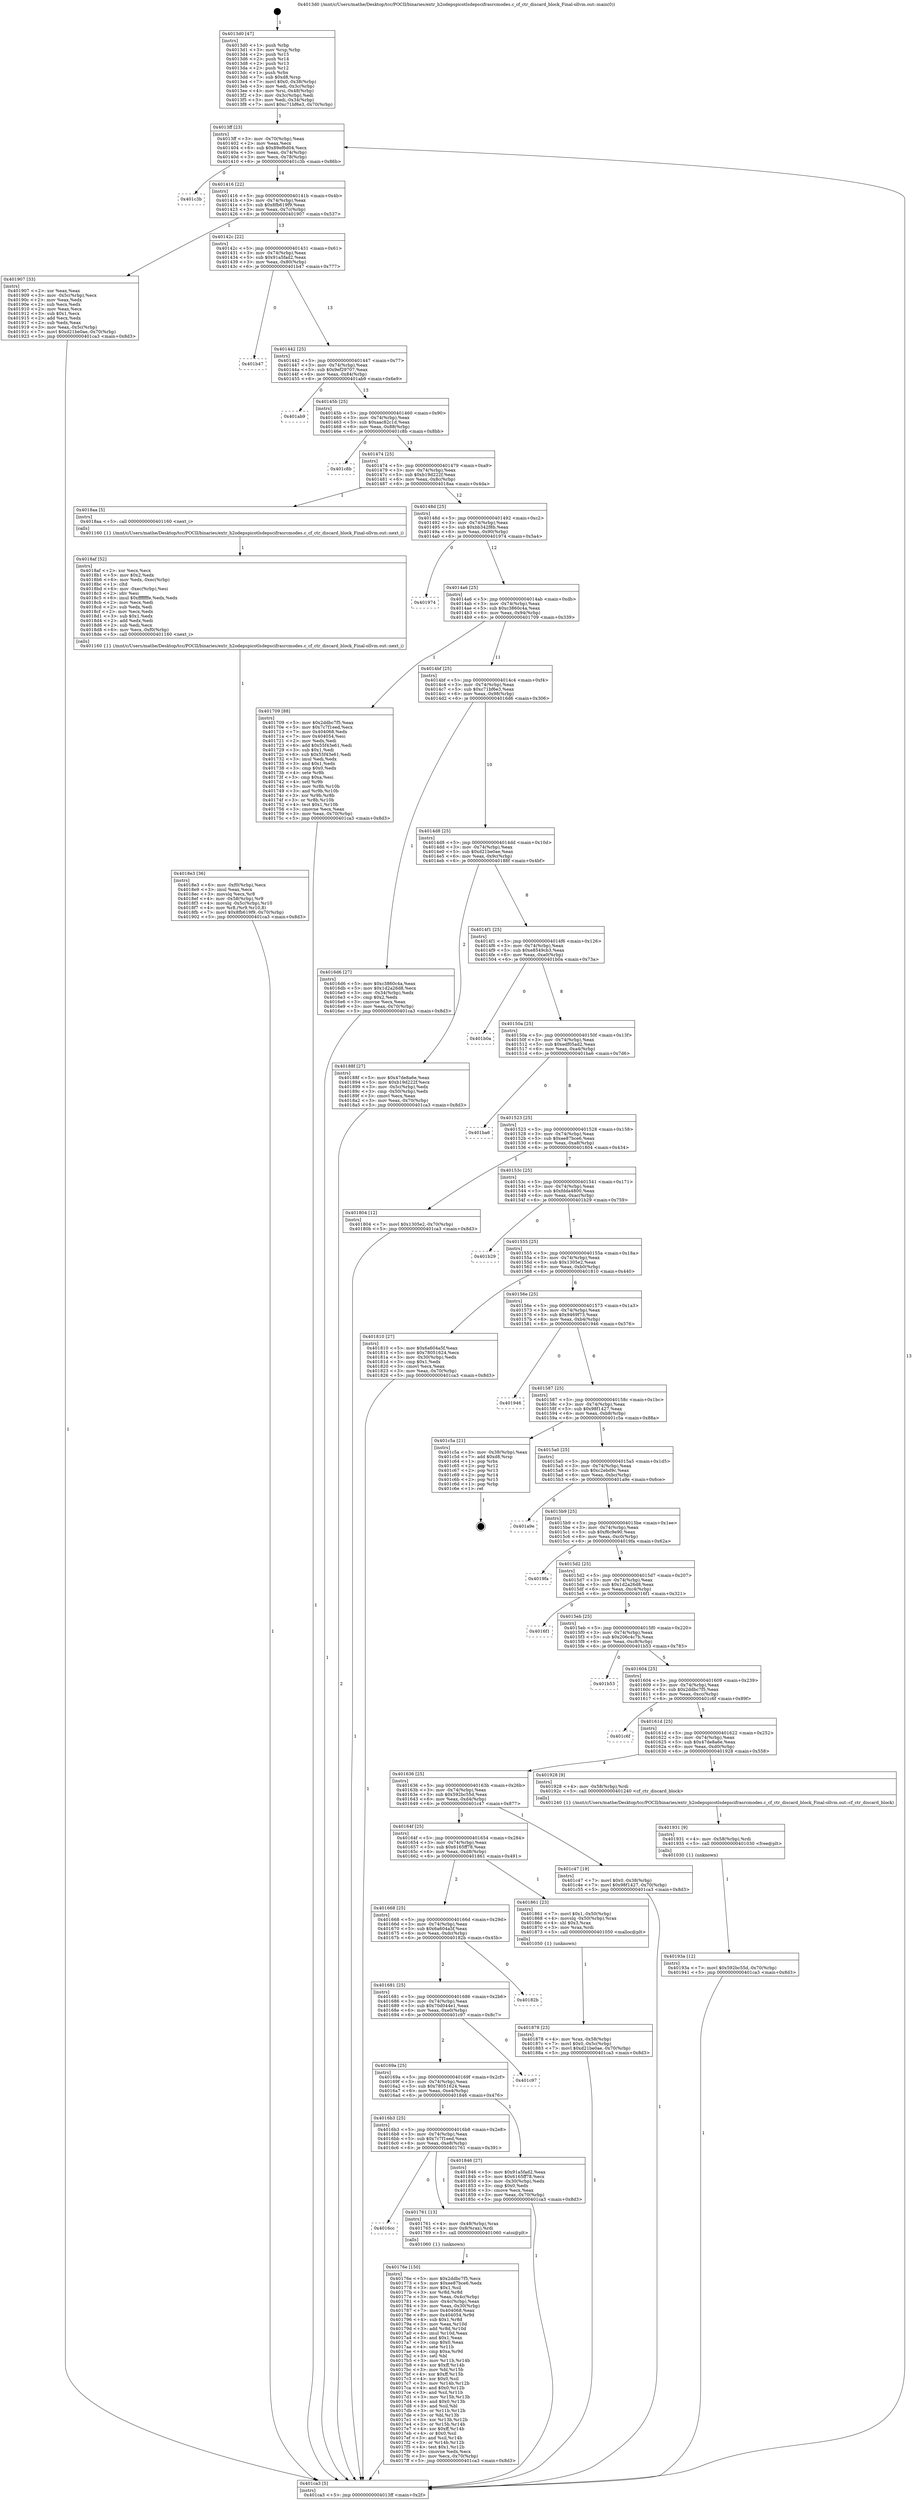 digraph "0x4013d0" {
  label = "0x4013d0 (/mnt/c/Users/mathe/Desktop/tcc/POCII/binaries/extr_h2odepspicotlsdepscifrasrcmodes.c_cf_ctr_discard_block_Final-ollvm.out::main(0))"
  labelloc = "t"
  node[shape=record]

  Entry [label="",width=0.3,height=0.3,shape=circle,fillcolor=black,style=filled]
  "0x4013ff" [label="{
     0x4013ff [23]\l
     | [instrs]\l
     &nbsp;&nbsp;0x4013ff \<+3\>: mov -0x70(%rbp),%eax\l
     &nbsp;&nbsp;0x401402 \<+2\>: mov %eax,%ecx\l
     &nbsp;&nbsp;0x401404 \<+6\>: sub $0x89ef6d04,%ecx\l
     &nbsp;&nbsp;0x40140a \<+3\>: mov %eax,-0x74(%rbp)\l
     &nbsp;&nbsp;0x40140d \<+3\>: mov %ecx,-0x78(%rbp)\l
     &nbsp;&nbsp;0x401410 \<+6\>: je 0000000000401c3b \<main+0x86b\>\l
  }"]
  "0x401c3b" [label="{
     0x401c3b\l
  }", style=dashed]
  "0x401416" [label="{
     0x401416 [22]\l
     | [instrs]\l
     &nbsp;&nbsp;0x401416 \<+5\>: jmp 000000000040141b \<main+0x4b\>\l
     &nbsp;&nbsp;0x40141b \<+3\>: mov -0x74(%rbp),%eax\l
     &nbsp;&nbsp;0x40141e \<+5\>: sub $0x8fb619f9,%eax\l
     &nbsp;&nbsp;0x401423 \<+3\>: mov %eax,-0x7c(%rbp)\l
     &nbsp;&nbsp;0x401426 \<+6\>: je 0000000000401907 \<main+0x537\>\l
  }"]
  Exit [label="",width=0.3,height=0.3,shape=circle,fillcolor=black,style=filled,peripheries=2]
  "0x401907" [label="{
     0x401907 [33]\l
     | [instrs]\l
     &nbsp;&nbsp;0x401907 \<+2\>: xor %eax,%eax\l
     &nbsp;&nbsp;0x401909 \<+3\>: mov -0x5c(%rbp),%ecx\l
     &nbsp;&nbsp;0x40190c \<+2\>: mov %eax,%edx\l
     &nbsp;&nbsp;0x40190e \<+2\>: sub %ecx,%edx\l
     &nbsp;&nbsp;0x401910 \<+2\>: mov %eax,%ecx\l
     &nbsp;&nbsp;0x401912 \<+3\>: sub $0x1,%ecx\l
     &nbsp;&nbsp;0x401915 \<+2\>: add %ecx,%edx\l
     &nbsp;&nbsp;0x401917 \<+2\>: sub %edx,%eax\l
     &nbsp;&nbsp;0x401919 \<+3\>: mov %eax,-0x5c(%rbp)\l
     &nbsp;&nbsp;0x40191c \<+7\>: movl $0xd21be0ae,-0x70(%rbp)\l
     &nbsp;&nbsp;0x401923 \<+5\>: jmp 0000000000401ca3 \<main+0x8d3\>\l
  }"]
  "0x40142c" [label="{
     0x40142c [22]\l
     | [instrs]\l
     &nbsp;&nbsp;0x40142c \<+5\>: jmp 0000000000401431 \<main+0x61\>\l
     &nbsp;&nbsp;0x401431 \<+3\>: mov -0x74(%rbp),%eax\l
     &nbsp;&nbsp;0x401434 \<+5\>: sub $0x91a5fad2,%eax\l
     &nbsp;&nbsp;0x401439 \<+3\>: mov %eax,-0x80(%rbp)\l
     &nbsp;&nbsp;0x40143c \<+6\>: je 0000000000401b47 \<main+0x777\>\l
  }"]
  "0x40193a" [label="{
     0x40193a [12]\l
     | [instrs]\l
     &nbsp;&nbsp;0x40193a \<+7\>: movl $0x592bc55d,-0x70(%rbp)\l
     &nbsp;&nbsp;0x401941 \<+5\>: jmp 0000000000401ca3 \<main+0x8d3\>\l
  }"]
  "0x401b47" [label="{
     0x401b47\l
  }", style=dashed]
  "0x401442" [label="{
     0x401442 [25]\l
     | [instrs]\l
     &nbsp;&nbsp;0x401442 \<+5\>: jmp 0000000000401447 \<main+0x77\>\l
     &nbsp;&nbsp;0x401447 \<+3\>: mov -0x74(%rbp),%eax\l
     &nbsp;&nbsp;0x40144a \<+5\>: sub $0x9ef29707,%eax\l
     &nbsp;&nbsp;0x40144f \<+6\>: mov %eax,-0x84(%rbp)\l
     &nbsp;&nbsp;0x401455 \<+6\>: je 0000000000401ab9 \<main+0x6e9\>\l
  }"]
  "0x401931" [label="{
     0x401931 [9]\l
     | [instrs]\l
     &nbsp;&nbsp;0x401931 \<+4\>: mov -0x58(%rbp),%rdi\l
     &nbsp;&nbsp;0x401935 \<+5\>: call 0000000000401030 \<free@plt\>\l
     | [calls]\l
     &nbsp;&nbsp;0x401030 \{1\} (unknown)\l
  }"]
  "0x401ab9" [label="{
     0x401ab9\l
  }", style=dashed]
  "0x40145b" [label="{
     0x40145b [25]\l
     | [instrs]\l
     &nbsp;&nbsp;0x40145b \<+5\>: jmp 0000000000401460 \<main+0x90\>\l
     &nbsp;&nbsp;0x401460 \<+3\>: mov -0x74(%rbp),%eax\l
     &nbsp;&nbsp;0x401463 \<+5\>: sub $0xaac82c1d,%eax\l
     &nbsp;&nbsp;0x401468 \<+6\>: mov %eax,-0x88(%rbp)\l
     &nbsp;&nbsp;0x40146e \<+6\>: je 0000000000401c8b \<main+0x8bb\>\l
  }"]
  "0x4018e3" [label="{
     0x4018e3 [36]\l
     | [instrs]\l
     &nbsp;&nbsp;0x4018e3 \<+6\>: mov -0xf0(%rbp),%ecx\l
     &nbsp;&nbsp;0x4018e9 \<+3\>: imul %eax,%ecx\l
     &nbsp;&nbsp;0x4018ec \<+3\>: movslq %ecx,%r8\l
     &nbsp;&nbsp;0x4018ef \<+4\>: mov -0x58(%rbp),%r9\l
     &nbsp;&nbsp;0x4018f3 \<+4\>: movslq -0x5c(%rbp),%r10\l
     &nbsp;&nbsp;0x4018f7 \<+4\>: mov %r8,(%r9,%r10,8)\l
     &nbsp;&nbsp;0x4018fb \<+7\>: movl $0x8fb619f9,-0x70(%rbp)\l
     &nbsp;&nbsp;0x401902 \<+5\>: jmp 0000000000401ca3 \<main+0x8d3\>\l
  }"]
  "0x401c8b" [label="{
     0x401c8b\l
  }", style=dashed]
  "0x401474" [label="{
     0x401474 [25]\l
     | [instrs]\l
     &nbsp;&nbsp;0x401474 \<+5\>: jmp 0000000000401479 \<main+0xa9\>\l
     &nbsp;&nbsp;0x401479 \<+3\>: mov -0x74(%rbp),%eax\l
     &nbsp;&nbsp;0x40147c \<+5\>: sub $0xb19d222f,%eax\l
     &nbsp;&nbsp;0x401481 \<+6\>: mov %eax,-0x8c(%rbp)\l
     &nbsp;&nbsp;0x401487 \<+6\>: je 00000000004018aa \<main+0x4da\>\l
  }"]
  "0x4018af" [label="{
     0x4018af [52]\l
     | [instrs]\l
     &nbsp;&nbsp;0x4018af \<+2\>: xor %ecx,%ecx\l
     &nbsp;&nbsp;0x4018b1 \<+5\>: mov $0x2,%edx\l
     &nbsp;&nbsp;0x4018b6 \<+6\>: mov %edx,-0xec(%rbp)\l
     &nbsp;&nbsp;0x4018bc \<+1\>: cltd\l
     &nbsp;&nbsp;0x4018bd \<+6\>: mov -0xec(%rbp),%esi\l
     &nbsp;&nbsp;0x4018c3 \<+2\>: idiv %esi\l
     &nbsp;&nbsp;0x4018c5 \<+6\>: imul $0xfffffffe,%edx,%edx\l
     &nbsp;&nbsp;0x4018cb \<+2\>: mov %ecx,%edi\l
     &nbsp;&nbsp;0x4018cd \<+2\>: sub %edx,%edi\l
     &nbsp;&nbsp;0x4018cf \<+2\>: mov %ecx,%edx\l
     &nbsp;&nbsp;0x4018d1 \<+3\>: sub $0x1,%edx\l
     &nbsp;&nbsp;0x4018d4 \<+2\>: add %edx,%edi\l
     &nbsp;&nbsp;0x4018d6 \<+2\>: sub %edi,%ecx\l
     &nbsp;&nbsp;0x4018d8 \<+6\>: mov %ecx,-0xf0(%rbp)\l
     &nbsp;&nbsp;0x4018de \<+5\>: call 0000000000401160 \<next_i\>\l
     | [calls]\l
     &nbsp;&nbsp;0x401160 \{1\} (/mnt/c/Users/mathe/Desktop/tcc/POCII/binaries/extr_h2odepspicotlsdepscifrasrcmodes.c_cf_ctr_discard_block_Final-ollvm.out::next_i)\l
  }"]
  "0x4018aa" [label="{
     0x4018aa [5]\l
     | [instrs]\l
     &nbsp;&nbsp;0x4018aa \<+5\>: call 0000000000401160 \<next_i\>\l
     | [calls]\l
     &nbsp;&nbsp;0x401160 \{1\} (/mnt/c/Users/mathe/Desktop/tcc/POCII/binaries/extr_h2odepspicotlsdepscifrasrcmodes.c_cf_ctr_discard_block_Final-ollvm.out::next_i)\l
  }"]
  "0x40148d" [label="{
     0x40148d [25]\l
     | [instrs]\l
     &nbsp;&nbsp;0x40148d \<+5\>: jmp 0000000000401492 \<main+0xc2\>\l
     &nbsp;&nbsp;0x401492 \<+3\>: mov -0x74(%rbp),%eax\l
     &nbsp;&nbsp;0x401495 \<+5\>: sub $0xbb342f8b,%eax\l
     &nbsp;&nbsp;0x40149a \<+6\>: mov %eax,-0x90(%rbp)\l
     &nbsp;&nbsp;0x4014a0 \<+6\>: je 0000000000401974 \<main+0x5a4\>\l
  }"]
  "0x401878" [label="{
     0x401878 [23]\l
     | [instrs]\l
     &nbsp;&nbsp;0x401878 \<+4\>: mov %rax,-0x58(%rbp)\l
     &nbsp;&nbsp;0x40187c \<+7\>: movl $0x0,-0x5c(%rbp)\l
     &nbsp;&nbsp;0x401883 \<+7\>: movl $0xd21be0ae,-0x70(%rbp)\l
     &nbsp;&nbsp;0x40188a \<+5\>: jmp 0000000000401ca3 \<main+0x8d3\>\l
  }"]
  "0x401974" [label="{
     0x401974\l
  }", style=dashed]
  "0x4014a6" [label="{
     0x4014a6 [25]\l
     | [instrs]\l
     &nbsp;&nbsp;0x4014a6 \<+5\>: jmp 00000000004014ab \<main+0xdb\>\l
     &nbsp;&nbsp;0x4014ab \<+3\>: mov -0x74(%rbp),%eax\l
     &nbsp;&nbsp;0x4014ae \<+5\>: sub $0xc3860c4a,%eax\l
     &nbsp;&nbsp;0x4014b3 \<+6\>: mov %eax,-0x94(%rbp)\l
     &nbsp;&nbsp;0x4014b9 \<+6\>: je 0000000000401709 \<main+0x339\>\l
  }"]
  "0x40176e" [label="{
     0x40176e [150]\l
     | [instrs]\l
     &nbsp;&nbsp;0x40176e \<+5\>: mov $0x2ddbc7f5,%ecx\l
     &nbsp;&nbsp;0x401773 \<+5\>: mov $0xee87bce6,%edx\l
     &nbsp;&nbsp;0x401778 \<+3\>: mov $0x1,%sil\l
     &nbsp;&nbsp;0x40177b \<+3\>: xor %r8d,%r8d\l
     &nbsp;&nbsp;0x40177e \<+3\>: mov %eax,-0x4c(%rbp)\l
     &nbsp;&nbsp;0x401781 \<+3\>: mov -0x4c(%rbp),%eax\l
     &nbsp;&nbsp;0x401784 \<+3\>: mov %eax,-0x30(%rbp)\l
     &nbsp;&nbsp;0x401787 \<+7\>: mov 0x404068,%eax\l
     &nbsp;&nbsp;0x40178e \<+8\>: mov 0x404054,%r9d\l
     &nbsp;&nbsp;0x401796 \<+4\>: sub $0x1,%r8d\l
     &nbsp;&nbsp;0x40179a \<+3\>: mov %eax,%r10d\l
     &nbsp;&nbsp;0x40179d \<+3\>: add %r8d,%r10d\l
     &nbsp;&nbsp;0x4017a0 \<+4\>: imul %r10d,%eax\l
     &nbsp;&nbsp;0x4017a4 \<+3\>: and $0x1,%eax\l
     &nbsp;&nbsp;0x4017a7 \<+3\>: cmp $0x0,%eax\l
     &nbsp;&nbsp;0x4017aa \<+4\>: sete %r11b\l
     &nbsp;&nbsp;0x4017ae \<+4\>: cmp $0xa,%r9d\l
     &nbsp;&nbsp;0x4017b2 \<+3\>: setl %bl\l
     &nbsp;&nbsp;0x4017b5 \<+3\>: mov %r11b,%r14b\l
     &nbsp;&nbsp;0x4017b8 \<+4\>: xor $0xff,%r14b\l
     &nbsp;&nbsp;0x4017bc \<+3\>: mov %bl,%r15b\l
     &nbsp;&nbsp;0x4017bf \<+4\>: xor $0xff,%r15b\l
     &nbsp;&nbsp;0x4017c3 \<+4\>: xor $0x0,%sil\l
     &nbsp;&nbsp;0x4017c7 \<+3\>: mov %r14b,%r12b\l
     &nbsp;&nbsp;0x4017ca \<+4\>: and $0x0,%r12b\l
     &nbsp;&nbsp;0x4017ce \<+3\>: and %sil,%r11b\l
     &nbsp;&nbsp;0x4017d1 \<+3\>: mov %r15b,%r13b\l
     &nbsp;&nbsp;0x4017d4 \<+4\>: and $0x0,%r13b\l
     &nbsp;&nbsp;0x4017d8 \<+3\>: and %sil,%bl\l
     &nbsp;&nbsp;0x4017db \<+3\>: or %r11b,%r12b\l
     &nbsp;&nbsp;0x4017de \<+3\>: or %bl,%r13b\l
     &nbsp;&nbsp;0x4017e1 \<+3\>: xor %r13b,%r12b\l
     &nbsp;&nbsp;0x4017e4 \<+3\>: or %r15b,%r14b\l
     &nbsp;&nbsp;0x4017e7 \<+4\>: xor $0xff,%r14b\l
     &nbsp;&nbsp;0x4017eb \<+4\>: or $0x0,%sil\l
     &nbsp;&nbsp;0x4017ef \<+3\>: and %sil,%r14b\l
     &nbsp;&nbsp;0x4017f2 \<+3\>: or %r14b,%r12b\l
     &nbsp;&nbsp;0x4017f5 \<+4\>: test $0x1,%r12b\l
     &nbsp;&nbsp;0x4017f9 \<+3\>: cmovne %edx,%ecx\l
     &nbsp;&nbsp;0x4017fc \<+3\>: mov %ecx,-0x70(%rbp)\l
     &nbsp;&nbsp;0x4017ff \<+5\>: jmp 0000000000401ca3 \<main+0x8d3\>\l
  }"]
  "0x401709" [label="{
     0x401709 [88]\l
     | [instrs]\l
     &nbsp;&nbsp;0x401709 \<+5\>: mov $0x2ddbc7f5,%eax\l
     &nbsp;&nbsp;0x40170e \<+5\>: mov $0x7c7f1eed,%ecx\l
     &nbsp;&nbsp;0x401713 \<+7\>: mov 0x404068,%edx\l
     &nbsp;&nbsp;0x40171a \<+7\>: mov 0x404054,%esi\l
     &nbsp;&nbsp;0x401721 \<+2\>: mov %edx,%edi\l
     &nbsp;&nbsp;0x401723 \<+6\>: add $0x55f43e61,%edi\l
     &nbsp;&nbsp;0x401729 \<+3\>: sub $0x1,%edi\l
     &nbsp;&nbsp;0x40172c \<+6\>: sub $0x55f43e61,%edi\l
     &nbsp;&nbsp;0x401732 \<+3\>: imul %edi,%edx\l
     &nbsp;&nbsp;0x401735 \<+3\>: and $0x1,%edx\l
     &nbsp;&nbsp;0x401738 \<+3\>: cmp $0x0,%edx\l
     &nbsp;&nbsp;0x40173b \<+4\>: sete %r8b\l
     &nbsp;&nbsp;0x40173f \<+3\>: cmp $0xa,%esi\l
     &nbsp;&nbsp;0x401742 \<+4\>: setl %r9b\l
     &nbsp;&nbsp;0x401746 \<+3\>: mov %r8b,%r10b\l
     &nbsp;&nbsp;0x401749 \<+3\>: and %r9b,%r10b\l
     &nbsp;&nbsp;0x40174c \<+3\>: xor %r9b,%r8b\l
     &nbsp;&nbsp;0x40174f \<+3\>: or %r8b,%r10b\l
     &nbsp;&nbsp;0x401752 \<+4\>: test $0x1,%r10b\l
     &nbsp;&nbsp;0x401756 \<+3\>: cmovne %ecx,%eax\l
     &nbsp;&nbsp;0x401759 \<+3\>: mov %eax,-0x70(%rbp)\l
     &nbsp;&nbsp;0x40175c \<+5\>: jmp 0000000000401ca3 \<main+0x8d3\>\l
  }"]
  "0x4014bf" [label="{
     0x4014bf [25]\l
     | [instrs]\l
     &nbsp;&nbsp;0x4014bf \<+5\>: jmp 00000000004014c4 \<main+0xf4\>\l
     &nbsp;&nbsp;0x4014c4 \<+3\>: mov -0x74(%rbp),%eax\l
     &nbsp;&nbsp;0x4014c7 \<+5\>: sub $0xc71bf6e3,%eax\l
     &nbsp;&nbsp;0x4014cc \<+6\>: mov %eax,-0x98(%rbp)\l
     &nbsp;&nbsp;0x4014d2 \<+6\>: je 00000000004016d6 \<main+0x306\>\l
  }"]
  "0x4016cc" [label="{
     0x4016cc\l
  }", style=dashed]
  "0x4016d6" [label="{
     0x4016d6 [27]\l
     | [instrs]\l
     &nbsp;&nbsp;0x4016d6 \<+5\>: mov $0xc3860c4a,%eax\l
     &nbsp;&nbsp;0x4016db \<+5\>: mov $0x1d2a26d8,%ecx\l
     &nbsp;&nbsp;0x4016e0 \<+3\>: mov -0x34(%rbp),%edx\l
     &nbsp;&nbsp;0x4016e3 \<+3\>: cmp $0x2,%edx\l
     &nbsp;&nbsp;0x4016e6 \<+3\>: cmovne %ecx,%eax\l
     &nbsp;&nbsp;0x4016e9 \<+3\>: mov %eax,-0x70(%rbp)\l
     &nbsp;&nbsp;0x4016ec \<+5\>: jmp 0000000000401ca3 \<main+0x8d3\>\l
  }"]
  "0x4014d8" [label="{
     0x4014d8 [25]\l
     | [instrs]\l
     &nbsp;&nbsp;0x4014d8 \<+5\>: jmp 00000000004014dd \<main+0x10d\>\l
     &nbsp;&nbsp;0x4014dd \<+3\>: mov -0x74(%rbp),%eax\l
     &nbsp;&nbsp;0x4014e0 \<+5\>: sub $0xd21be0ae,%eax\l
     &nbsp;&nbsp;0x4014e5 \<+6\>: mov %eax,-0x9c(%rbp)\l
     &nbsp;&nbsp;0x4014eb \<+6\>: je 000000000040188f \<main+0x4bf\>\l
  }"]
  "0x401ca3" [label="{
     0x401ca3 [5]\l
     | [instrs]\l
     &nbsp;&nbsp;0x401ca3 \<+5\>: jmp 00000000004013ff \<main+0x2f\>\l
  }"]
  "0x4013d0" [label="{
     0x4013d0 [47]\l
     | [instrs]\l
     &nbsp;&nbsp;0x4013d0 \<+1\>: push %rbp\l
     &nbsp;&nbsp;0x4013d1 \<+3\>: mov %rsp,%rbp\l
     &nbsp;&nbsp;0x4013d4 \<+2\>: push %r15\l
     &nbsp;&nbsp;0x4013d6 \<+2\>: push %r14\l
     &nbsp;&nbsp;0x4013d8 \<+2\>: push %r13\l
     &nbsp;&nbsp;0x4013da \<+2\>: push %r12\l
     &nbsp;&nbsp;0x4013dc \<+1\>: push %rbx\l
     &nbsp;&nbsp;0x4013dd \<+7\>: sub $0xd8,%rsp\l
     &nbsp;&nbsp;0x4013e4 \<+7\>: movl $0x0,-0x38(%rbp)\l
     &nbsp;&nbsp;0x4013eb \<+3\>: mov %edi,-0x3c(%rbp)\l
     &nbsp;&nbsp;0x4013ee \<+4\>: mov %rsi,-0x48(%rbp)\l
     &nbsp;&nbsp;0x4013f2 \<+3\>: mov -0x3c(%rbp),%edi\l
     &nbsp;&nbsp;0x4013f5 \<+3\>: mov %edi,-0x34(%rbp)\l
     &nbsp;&nbsp;0x4013f8 \<+7\>: movl $0xc71bf6e3,-0x70(%rbp)\l
  }"]
  "0x401761" [label="{
     0x401761 [13]\l
     | [instrs]\l
     &nbsp;&nbsp;0x401761 \<+4\>: mov -0x48(%rbp),%rax\l
     &nbsp;&nbsp;0x401765 \<+4\>: mov 0x8(%rax),%rdi\l
     &nbsp;&nbsp;0x401769 \<+5\>: call 0000000000401060 \<atoi@plt\>\l
     | [calls]\l
     &nbsp;&nbsp;0x401060 \{1\} (unknown)\l
  }"]
  "0x40188f" [label="{
     0x40188f [27]\l
     | [instrs]\l
     &nbsp;&nbsp;0x40188f \<+5\>: mov $0x47de8a6e,%eax\l
     &nbsp;&nbsp;0x401894 \<+5\>: mov $0xb19d222f,%ecx\l
     &nbsp;&nbsp;0x401899 \<+3\>: mov -0x5c(%rbp),%edx\l
     &nbsp;&nbsp;0x40189c \<+3\>: cmp -0x50(%rbp),%edx\l
     &nbsp;&nbsp;0x40189f \<+3\>: cmovl %ecx,%eax\l
     &nbsp;&nbsp;0x4018a2 \<+3\>: mov %eax,-0x70(%rbp)\l
     &nbsp;&nbsp;0x4018a5 \<+5\>: jmp 0000000000401ca3 \<main+0x8d3\>\l
  }"]
  "0x4014f1" [label="{
     0x4014f1 [25]\l
     | [instrs]\l
     &nbsp;&nbsp;0x4014f1 \<+5\>: jmp 00000000004014f6 \<main+0x126\>\l
     &nbsp;&nbsp;0x4014f6 \<+3\>: mov -0x74(%rbp),%eax\l
     &nbsp;&nbsp;0x4014f9 \<+5\>: sub $0xe8549cb3,%eax\l
     &nbsp;&nbsp;0x4014fe \<+6\>: mov %eax,-0xa0(%rbp)\l
     &nbsp;&nbsp;0x401504 \<+6\>: je 0000000000401b0a \<main+0x73a\>\l
  }"]
  "0x4016b3" [label="{
     0x4016b3 [25]\l
     | [instrs]\l
     &nbsp;&nbsp;0x4016b3 \<+5\>: jmp 00000000004016b8 \<main+0x2e8\>\l
     &nbsp;&nbsp;0x4016b8 \<+3\>: mov -0x74(%rbp),%eax\l
     &nbsp;&nbsp;0x4016bb \<+5\>: sub $0x7c7f1eed,%eax\l
     &nbsp;&nbsp;0x4016c0 \<+6\>: mov %eax,-0xe8(%rbp)\l
     &nbsp;&nbsp;0x4016c6 \<+6\>: je 0000000000401761 \<main+0x391\>\l
  }"]
  "0x401b0a" [label="{
     0x401b0a\l
  }", style=dashed]
  "0x40150a" [label="{
     0x40150a [25]\l
     | [instrs]\l
     &nbsp;&nbsp;0x40150a \<+5\>: jmp 000000000040150f \<main+0x13f\>\l
     &nbsp;&nbsp;0x40150f \<+3\>: mov -0x74(%rbp),%eax\l
     &nbsp;&nbsp;0x401512 \<+5\>: sub $0xedf05ad2,%eax\l
     &nbsp;&nbsp;0x401517 \<+6\>: mov %eax,-0xa4(%rbp)\l
     &nbsp;&nbsp;0x40151d \<+6\>: je 0000000000401ba6 \<main+0x7d6\>\l
  }"]
  "0x401846" [label="{
     0x401846 [27]\l
     | [instrs]\l
     &nbsp;&nbsp;0x401846 \<+5\>: mov $0x91a5fad2,%eax\l
     &nbsp;&nbsp;0x40184b \<+5\>: mov $0x6165ff78,%ecx\l
     &nbsp;&nbsp;0x401850 \<+3\>: mov -0x30(%rbp),%edx\l
     &nbsp;&nbsp;0x401853 \<+3\>: cmp $0x0,%edx\l
     &nbsp;&nbsp;0x401856 \<+3\>: cmove %ecx,%eax\l
     &nbsp;&nbsp;0x401859 \<+3\>: mov %eax,-0x70(%rbp)\l
     &nbsp;&nbsp;0x40185c \<+5\>: jmp 0000000000401ca3 \<main+0x8d3\>\l
  }"]
  "0x401ba6" [label="{
     0x401ba6\l
  }", style=dashed]
  "0x401523" [label="{
     0x401523 [25]\l
     | [instrs]\l
     &nbsp;&nbsp;0x401523 \<+5\>: jmp 0000000000401528 \<main+0x158\>\l
     &nbsp;&nbsp;0x401528 \<+3\>: mov -0x74(%rbp),%eax\l
     &nbsp;&nbsp;0x40152b \<+5\>: sub $0xee87bce6,%eax\l
     &nbsp;&nbsp;0x401530 \<+6\>: mov %eax,-0xa8(%rbp)\l
     &nbsp;&nbsp;0x401536 \<+6\>: je 0000000000401804 \<main+0x434\>\l
  }"]
  "0x40169a" [label="{
     0x40169a [25]\l
     | [instrs]\l
     &nbsp;&nbsp;0x40169a \<+5\>: jmp 000000000040169f \<main+0x2cf\>\l
     &nbsp;&nbsp;0x40169f \<+3\>: mov -0x74(%rbp),%eax\l
     &nbsp;&nbsp;0x4016a2 \<+5\>: sub $0x78051624,%eax\l
     &nbsp;&nbsp;0x4016a7 \<+6\>: mov %eax,-0xe4(%rbp)\l
     &nbsp;&nbsp;0x4016ad \<+6\>: je 0000000000401846 \<main+0x476\>\l
  }"]
  "0x401804" [label="{
     0x401804 [12]\l
     | [instrs]\l
     &nbsp;&nbsp;0x401804 \<+7\>: movl $0x1305e2,-0x70(%rbp)\l
     &nbsp;&nbsp;0x40180b \<+5\>: jmp 0000000000401ca3 \<main+0x8d3\>\l
  }"]
  "0x40153c" [label="{
     0x40153c [25]\l
     | [instrs]\l
     &nbsp;&nbsp;0x40153c \<+5\>: jmp 0000000000401541 \<main+0x171\>\l
     &nbsp;&nbsp;0x401541 \<+3\>: mov -0x74(%rbp),%eax\l
     &nbsp;&nbsp;0x401544 \<+5\>: sub $0xfdda4800,%eax\l
     &nbsp;&nbsp;0x401549 \<+6\>: mov %eax,-0xac(%rbp)\l
     &nbsp;&nbsp;0x40154f \<+6\>: je 0000000000401b29 \<main+0x759\>\l
  }"]
  "0x401c97" [label="{
     0x401c97\l
  }", style=dashed]
  "0x401b29" [label="{
     0x401b29\l
  }", style=dashed]
  "0x401555" [label="{
     0x401555 [25]\l
     | [instrs]\l
     &nbsp;&nbsp;0x401555 \<+5\>: jmp 000000000040155a \<main+0x18a\>\l
     &nbsp;&nbsp;0x40155a \<+3\>: mov -0x74(%rbp),%eax\l
     &nbsp;&nbsp;0x40155d \<+5\>: sub $0x1305e2,%eax\l
     &nbsp;&nbsp;0x401562 \<+6\>: mov %eax,-0xb0(%rbp)\l
     &nbsp;&nbsp;0x401568 \<+6\>: je 0000000000401810 \<main+0x440\>\l
  }"]
  "0x401681" [label="{
     0x401681 [25]\l
     | [instrs]\l
     &nbsp;&nbsp;0x401681 \<+5\>: jmp 0000000000401686 \<main+0x2b6\>\l
     &nbsp;&nbsp;0x401686 \<+3\>: mov -0x74(%rbp),%eax\l
     &nbsp;&nbsp;0x401689 \<+5\>: sub $0x70d044e1,%eax\l
     &nbsp;&nbsp;0x40168e \<+6\>: mov %eax,-0xe0(%rbp)\l
     &nbsp;&nbsp;0x401694 \<+6\>: je 0000000000401c97 \<main+0x8c7\>\l
  }"]
  "0x401810" [label="{
     0x401810 [27]\l
     | [instrs]\l
     &nbsp;&nbsp;0x401810 \<+5\>: mov $0x6a604a5f,%eax\l
     &nbsp;&nbsp;0x401815 \<+5\>: mov $0x78051624,%ecx\l
     &nbsp;&nbsp;0x40181a \<+3\>: mov -0x30(%rbp),%edx\l
     &nbsp;&nbsp;0x40181d \<+3\>: cmp $0x1,%edx\l
     &nbsp;&nbsp;0x401820 \<+3\>: cmovl %ecx,%eax\l
     &nbsp;&nbsp;0x401823 \<+3\>: mov %eax,-0x70(%rbp)\l
     &nbsp;&nbsp;0x401826 \<+5\>: jmp 0000000000401ca3 \<main+0x8d3\>\l
  }"]
  "0x40156e" [label="{
     0x40156e [25]\l
     | [instrs]\l
     &nbsp;&nbsp;0x40156e \<+5\>: jmp 0000000000401573 \<main+0x1a3\>\l
     &nbsp;&nbsp;0x401573 \<+3\>: mov -0x74(%rbp),%eax\l
     &nbsp;&nbsp;0x401576 \<+5\>: sub $0x9469f73,%eax\l
     &nbsp;&nbsp;0x40157b \<+6\>: mov %eax,-0xb4(%rbp)\l
     &nbsp;&nbsp;0x401581 \<+6\>: je 0000000000401946 \<main+0x576\>\l
  }"]
  "0x40182b" [label="{
     0x40182b\l
  }", style=dashed]
  "0x401946" [label="{
     0x401946\l
  }", style=dashed]
  "0x401587" [label="{
     0x401587 [25]\l
     | [instrs]\l
     &nbsp;&nbsp;0x401587 \<+5\>: jmp 000000000040158c \<main+0x1bc\>\l
     &nbsp;&nbsp;0x40158c \<+3\>: mov -0x74(%rbp),%eax\l
     &nbsp;&nbsp;0x40158f \<+5\>: sub $0x98f1427,%eax\l
     &nbsp;&nbsp;0x401594 \<+6\>: mov %eax,-0xb8(%rbp)\l
     &nbsp;&nbsp;0x40159a \<+6\>: je 0000000000401c5a \<main+0x88a\>\l
  }"]
  "0x401668" [label="{
     0x401668 [25]\l
     | [instrs]\l
     &nbsp;&nbsp;0x401668 \<+5\>: jmp 000000000040166d \<main+0x29d\>\l
     &nbsp;&nbsp;0x40166d \<+3\>: mov -0x74(%rbp),%eax\l
     &nbsp;&nbsp;0x401670 \<+5\>: sub $0x6a604a5f,%eax\l
     &nbsp;&nbsp;0x401675 \<+6\>: mov %eax,-0xdc(%rbp)\l
     &nbsp;&nbsp;0x40167b \<+6\>: je 000000000040182b \<main+0x45b\>\l
  }"]
  "0x401c5a" [label="{
     0x401c5a [21]\l
     | [instrs]\l
     &nbsp;&nbsp;0x401c5a \<+3\>: mov -0x38(%rbp),%eax\l
     &nbsp;&nbsp;0x401c5d \<+7\>: add $0xd8,%rsp\l
     &nbsp;&nbsp;0x401c64 \<+1\>: pop %rbx\l
     &nbsp;&nbsp;0x401c65 \<+2\>: pop %r12\l
     &nbsp;&nbsp;0x401c67 \<+2\>: pop %r13\l
     &nbsp;&nbsp;0x401c69 \<+2\>: pop %r14\l
     &nbsp;&nbsp;0x401c6b \<+2\>: pop %r15\l
     &nbsp;&nbsp;0x401c6d \<+1\>: pop %rbp\l
     &nbsp;&nbsp;0x401c6e \<+1\>: ret\l
  }"]
  "0x4015a0" [label="{
     0x4015a0 [25]\l
     | [instrs]\l
     &nbsp;&nbsp;0x4015a0 \<+5\>: jmp 00000000004015a5 \<main+0x1d5\>\l
     &nbsp;&nbsp;0x4015a5 \<+3\>: mov -0x74(%rbp),%eax\l
     &nbsp;&nbsp;0x4015a8 \<+5\>: sub $0xc2ebd9c,%eax\l
     &nbsp;&nbsp;0x4015ad \<+6\>: mov %eax,-0xbc(%rbp)\l
     &nbsp;&nbsp;0x4015b3 \<+6\>: je 0000000000401a9e \<main+0x6ce\>\l
  }"]
  "0x401861" [label="{
     0x401861 [23]\l
     | [instrs]\l
     &nbsp;&nbsp;0x401861 \<+7\>: movl $0x1,-0x50(%rbp)\l
     &nbsp;&nbsp;0x401868 \<+4\>: movslq -0x50(%rbp),%rax\l
     &nbsp;&nbsp;0x40186c \<+4\>: shl $0x3,%rax\l
     &nbsp;&nbsp;0x401870 \<+3\>: mov %rax,%rdi\l
     &nbsp;&nbsp;0x401873 \<+5\>: call 0000000000401050 \<malloc@plt\>\l
     | [calls]\l
     &nbsp;&nbsp;0x401050 \{1\} (unknown)\l
  }"]
  "0x401a9e" [label="{
     0x401a9e\l
  }", style=dashed]
  "0x4015b9" [label="{
     0x4015b9 [25]\l
     | [instrs]\l
     &nbsp;&nbsp;0x4015b9 \<+5\>: jmp 00000000004015be \<main+0x1ee\>\l
     &nbsp;&nbsp;0x4015be \<+3\>: mov -0x74(%rbp),%eax\l
     &nbsp;&nbsp;0x4015c1 \<+5\>: sub $0xf6c9e90,%eax\l
     &nbsp;&nbsp;0x4015c6 \<+6\>: mov %eax,-0xc0(%rbp)\l
     &nbsp;&nbsp;0x4015cc \<+6\>: je 00000000004019fa \<main+0x62a\>\l
  }"]
  "0x40164f" [label="{
     0x40164f [25]\l
     | [instrs]\l
     &nbsp;&nbsp;0x40164f \<+5\>: jmp 0000000000401654 \<main+0x284\>\l
     &nbsp;&nbsp;0x401654 \<+3\>: mov -0x74(%rbp),%eax\l
     &nbsp;&nbsp;0x401657 \<+5\>: sub $0x6165ff78,%eax\l
     &nbsp;&nbsp;0x40165c \<+6\>: mov %eax,-0xd8(%rbp)\l
     &nbsp;&nbsp;0x401662 \<+6\>: je 0000000000401861 \<main+0x491\>\l
  }"]
  "0x4019fa" [label="{
     0x4019fa\l
  }", style=dashed]
  "0x4015d2" [label="{
     0x4015d2 [25]\l
     | [instrs]\l
     &nbsp;&nbsp;0x4015d2 \<+5\>: jmp 00000000004015d7 \<main+0x207\>\l
     &nbsp;&nbsp;0x4015d7 \<+3\>: mov -0x74(%rbp),%eax\l
     &nbsp;&nbsp;0x4015da \<+5\>: sub $0x1d2a26d8,%eax\l
     &nbsp;&nbsp;0x4015df \<+6\>: mov %eax,-0xc4(%rbp)\l
     &nbsp;&nbsp;0x4015e5 \<+6\>: je 00000000004016f1 \<main+0x321\>\l
  }"]
  "0x401c47" [label="{
     0x401c47 [19]\l
     | [instrs]\l
     &nbsp;&nbsp;0x401c47 \<+7\>: movl $0x0,-0x38(%rbp)\l
     &nbsp;&nbsp;0x401c4e \<+7\>: movl $0x98f1427,-0x70(%rbp)\l
     &nbsp;&nbsp;0x401c55 \<+5\>: jmp 0000000000401ca3 \<main+0x8d3\>\l
  }"]
  "0x4016f1" [label="{
     0x4016f1\l
  }", style=dashed]
  "0x4015eb" [label="{
     0x4015eb [25]\l
     | [instrs]\l
     &nbsp;&nbsp;0x4015eb \<+5\>: jmp 00000000004015f0 \<main+0x220\>\l
     &nbsp;&nbsp;0x4015f0 \<+3\>: mov -0x74(%rbp),%eax\l
     &nbsp;&nbsp;0x4015f3 \<+5\>: sub $0x206c4c7b,%eax\l
     &nbsp;&nbsp;0x4015f8 \<+6\>: mov %eax,-0xc8(%rbp)\l
     &nbsp;&nbsp;0x4015fe \<+6\>: je 0000000000401b53 \<main+0x783\>\l
  }"]
  "0x401636" [label="{
     0x401636 [25]\l
     | [instrs]\l
     &nbsp;&nbsp;0x401636 \<+5\>: jmp 000000000040163b \<main+0x26b\>\l
     &nbsp;&nbsp;0x40163b \<+3\>: mov -0x74(%rbp),%eax\l
     &nbsp;&nbsp;0x40163e \<+5\>: sub $0x592bc55d,%eax\l
     &nbsp;&nbsp;0x401643 \<+6\>: mov %eax,-0xd4(%rbp)\l
     &nbsp;&nbsp;0x401649 \<+6\>: je 0000000000401c47 \<main+0x877\>\l
  }"]
  "0x401b53" [label="{
     0x401b53\l
  }", style=dashed]
  "0x401604" [label="{
     0x401604 [25]\l
     | [instrs]\l
     &nbsp;&nbsp;0x401604 \<+5\>: jmp 0000000000401609 \<main+0x239\>\l
     &nbsp;&nbsp;0x401609 \<+3\>: mov -0x74(%rbp),%eax\l
     &nbsp;&nbsp;0x40160c \<+5\>: sub $0x2ddbc7f5,%eax\l
     &nbsp;&nbsp;0x401611 \<+6\>: mov %eax,-0xcc(%rbp)\l
     &nbsp;&nbsp;0x401617 \<+6\>: je 0000000000401c6f \<main+0x89f\>\l
  }"]
  "0x401928" [label="{
     0x401928 [9]\l
     | [instrs]\l
     &nbsp;&nbsp;0x401928 \<+4\>: mov -0x58(%rbp),%rdi\l
     &nbsp;&nbsp;0x40192c \<+5\>: call 0000000000401240 \<cf_ctr_discard_block\>\l
     | [calls]\l
     &nbsp;&nbsp;0x401240 \{1\} (/mnt/c/Users/mathe/Desktop/tcc/POCII/binaries/extr_h2odepspicotlsdepscifrasrcmodes.c_cf_ctr_discard_block_Final-ollvm.out::cf_ctr_discard_block)\l
  }"]
  "0x401c6f" [label="{
     0x401c6f\l
  }", style=dashed]
  "0x40161d" [label="{
     0x40161d [25]\l
     | [instrs]\l
     &nbsp;&nbsp;0x40161d \<+5\>: jmp 0000000000401622 \<main+0x252\>\l
     &nbsp;&nbsp;0x401622 \<+3\>: mov -0x74(%rbp),%eax\l
     &nbsp;&nbsp;0x401625 \<+5\>: sub $0x47de8a6e,%eax\l
     &nbsp;&nbsp;0x40162a \<+6\>: mov %eax,-0xd0(%rbp)\l
     &nbsp;&nbsp;0x401630 \<+6\>: je 0000000000401928 \<main+0x558\>\l
  }"]
  Entry -> "0x4013d0" [label=" 1"]
  "0x4013ff" -> "0x401c3b" [label=" 0"]
  "0x4013ff" -> "0x401416" [label=" 14"]
  "0x401c5a" -> Exit [label=" 1"]
  "0x401416" -> "0x401907" [label=" 1"]
  "0x401416" -> "0x40142c" [label=" 13"]
  "0x401c47" -> "0x401ca3" [label=" 1"]
  "0x40142c" -> "0x401b47" [label=" 0"]
  "0x40142c" -> "0x401442" [label=" 13"]
  "0x40193a" -> "0x401ca3" [label=" 1"]
  "0x401442" -> "0x401ab9" [label=" 0"]
  "0x401442" -> "0x40145b" [label=" 13"]
  "0x401931" -> "0x40193a" [label=" 1"]
  "0x40145b" -> "0x401c8b" [label=" 0"]
  "0x40145b" -> "0x401474" [label=" 13"]
  "0x401928" -> "0x401931" [label=" 1"]
  "0x401474" -> "0x4018aa" [label=" 1"]
  "0x401474" -> "0x40148d" [label=" 12"]
  "0x401907" -> "0x401ca3" [label=" 1"]
  "0x40148d" -> "0x401974" [label=" 0"]
  "0x40148d" -> "0x4014a6" [label=" 12"]
  "0x4018e3" -> "0x401ca3" [label=" 1"]
  "0x4014a6" -> "0x401709" [label=" 1"]
  "0x4014a6" -> "0x4014bf" [label=" 11"]
  "0x4018af" -> "0x4018e3" [label=" 1"]
  "0x4014bf" -> "0x4016d6" [label=" 1"]
  "0x4014bf" -> "0x4014d8" [label=" 10"]
  "0x4016d6" -> "0x401ca3" [label=" 1"]
  "0x4013d0" -> "0x4013ff" [label=" 1"]
  "0x401ca3" -> "0x4013ff" [label=" 13"]
  "0x401709" -> "0x401ca3" [label=" 1"]
  "0x4018aa" -> "0x4018af" [label=" 1"]
  "0x4014d8" -> "0x40188f" [label=" 2"]
  "0x4014d8" -> "0x4014f1" [label=" 8"]
  "0x40188f" -> "0x401ca3" [label=" 2"]
  "0x4014f1" -> "0x401b0a" [label=" 0"]
  "0x4014f1" -> "0x40150a" [label=" 8"]
  "0x401861" -> "0x401878" [label=" 1"]
  "0x40150a" -> "0x401ba6" [label=" 0"]
  "0x40150a" -> "0x401523" [label=" 8"]
  "0x401846" -> "0x401ca3" [label=" 1"]
  "0x401523" -> "0x401804" [label=" 1"]
  "0x401523" -> "0x40153c" [label=" 7"]
  "0x401804" -> "0x401ca3" [label=" 1"]
  "0x40153c" -> "0x401b29" [label=" 0"]
  "0x40153c" -> "0x401555" [label=" 7"]
  "0x40176e" -> "0x401ca3" [label=" 1"]
  "0x401555" -> "0x401810" [label=" 1"]
  "0x401555" -> "0x40156e" [label=" 6"]
  "0x4016b3" -> "0x4016cc" [label=" 0"]
  "0x40156e" -> "0x401946" [label=" 0"]
  "0x40156e" -> "0x401587" [label=" 6"]
  "0x4016b3" -> "0x401761" [label=" 1"]
  "0x401587" -> "0x401c5a" [label=" 1"]
  "0x401587" -> "0x4015a0" [label=" 5"]
  "0x40169a" -> "0x4016b3" [label=" 1"]
  "0x4015a0" -> "0x401a9e" [label=" 0"]
  "0x4015a0" -> "0x4015b9" [label=" 5"]
  "0x40169a" -> "0x401846" [label=" 1"]
  "0x4015b9" -> "0x4019fa" [label=" 0"]
  "0x4015b9" -> "0x4015d2" [label=" 5"]
  "0x401681" -> "0x40169a" [label=" 2"]
  "0x4015d2" -> "0x4016f1" [label=" 0"]
  "0x4015d2" -> "0x4015eb" [label=" 5"]
  "0x401681" -> "0x401c97" [label=" 0"]
  "0x4015eb" -> "0x401b53" [label=" 0"]
  "0x4015eb" -> "0x401604" [label=" 5"]
  "0x401668" -> "0x401681" [label=" 2"]
  "0x401604" -> "0x401c6f" [label=" 0"]
  "0x401604" -> "0x40161d" [label=" 5"]
  "0x401668" -> "0x40182b" [label=" 0"]
  "0x40161d" -> "0x401928" [label=" 1"]
  "0x40161d" -> "0x401636" [label=" 4"]
  "0x401761" -> "0x40176e" [label=" 1"]
  "0x401636" -> "0x401c47" [label=" 1"]
  "0x401636" -> "0x40164f" [label=" 3"]
  "0x401810" -> "0x401ca3" [label=" 1"]
  "0x40164f" -> "0x401861" [label=" 1"]
  "0x40164f" -> "0x401668" [label=" 2"]
  "0x401878" -> "0x401ca3" [label=" 1"]
}
